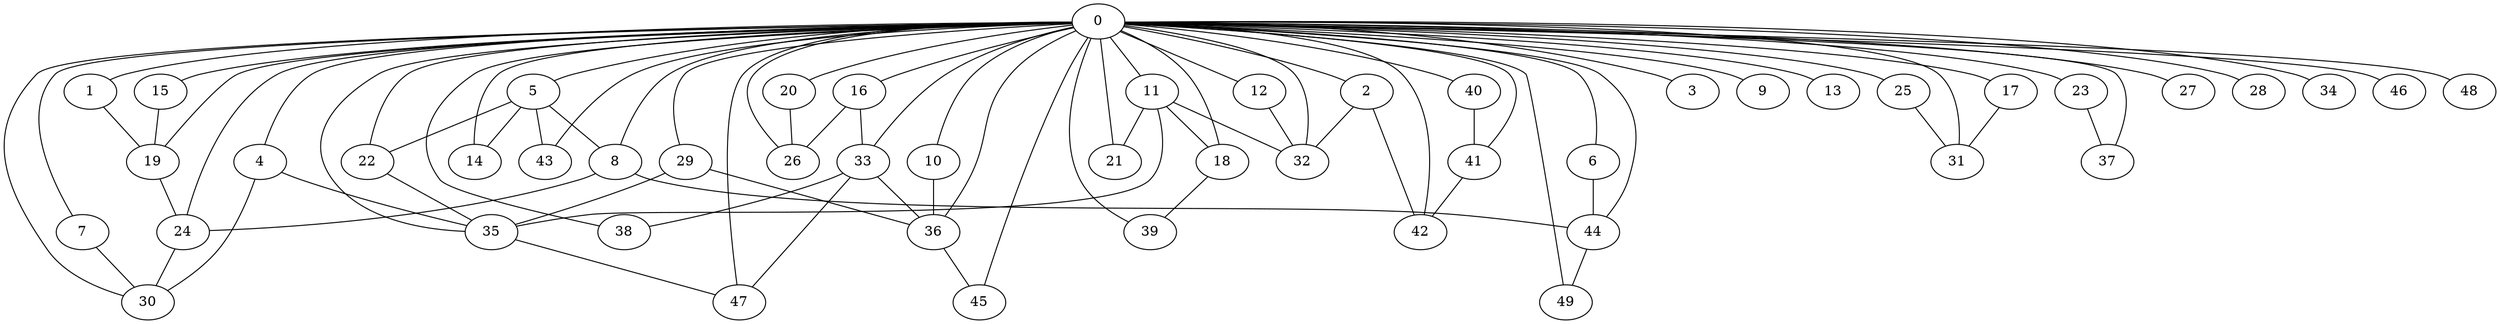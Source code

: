 
graph graphname {
    0 -- 1
0 -- 2
0 -- 3
0 -- 4
0 -- 5
0 -- 6
0 -- 7
0 -- 8
0 -- 9
0 -- 10
0 -- 11
0 -- 12
0 -- 13
0 -- 14
0 -- 15
0 -- 16
0 -- 17
0 -- 18
0 -- 19
0 -- 20
0 -- 21
0 -- 22
0 -- 23
0 -- 24
0 -- 25
0 -- 26
0 -- 27
0 -- 28
0 -- 29
0 -- 30
0 -- 31
0 -- 32
0 -- 33
0 -- 34
0 -- 35
0 -- 36
0 -- 37
0 -- 38
0 -- 39
0 -- 40
0 -- 41
0 -- 42
0 -- 43
0 -- 44
0 -- 45
0 -- 46
0 -- 47
0 -- 48
0 -- 49
1 -- 19
2 -- 42
2 -- 32
4 -- 35
4 -- 30
5 -- 8
5 -- 43
5 -- 22
5 -- 14
6 -- 44
7 -- 30
8 -- 24
8 -- 44
10 -- 36
11 -- 35
11 -- 32
11 -- 18
11 -- 21
12 -- 32
15 -- 19
16 -- 33
16 -- 26
17 -- 31
18 -- 39
19 -- 24
20 -- 26
22 -- 35
23 -- 37
24 -- 30
25 -- 31
29 -- 35
29 -- 36
33 -- 36
33 -- 47
33 -- 38
35 -- 47
36 -- 45
40 -- 41
41 -- 42
44 -- 49

}
